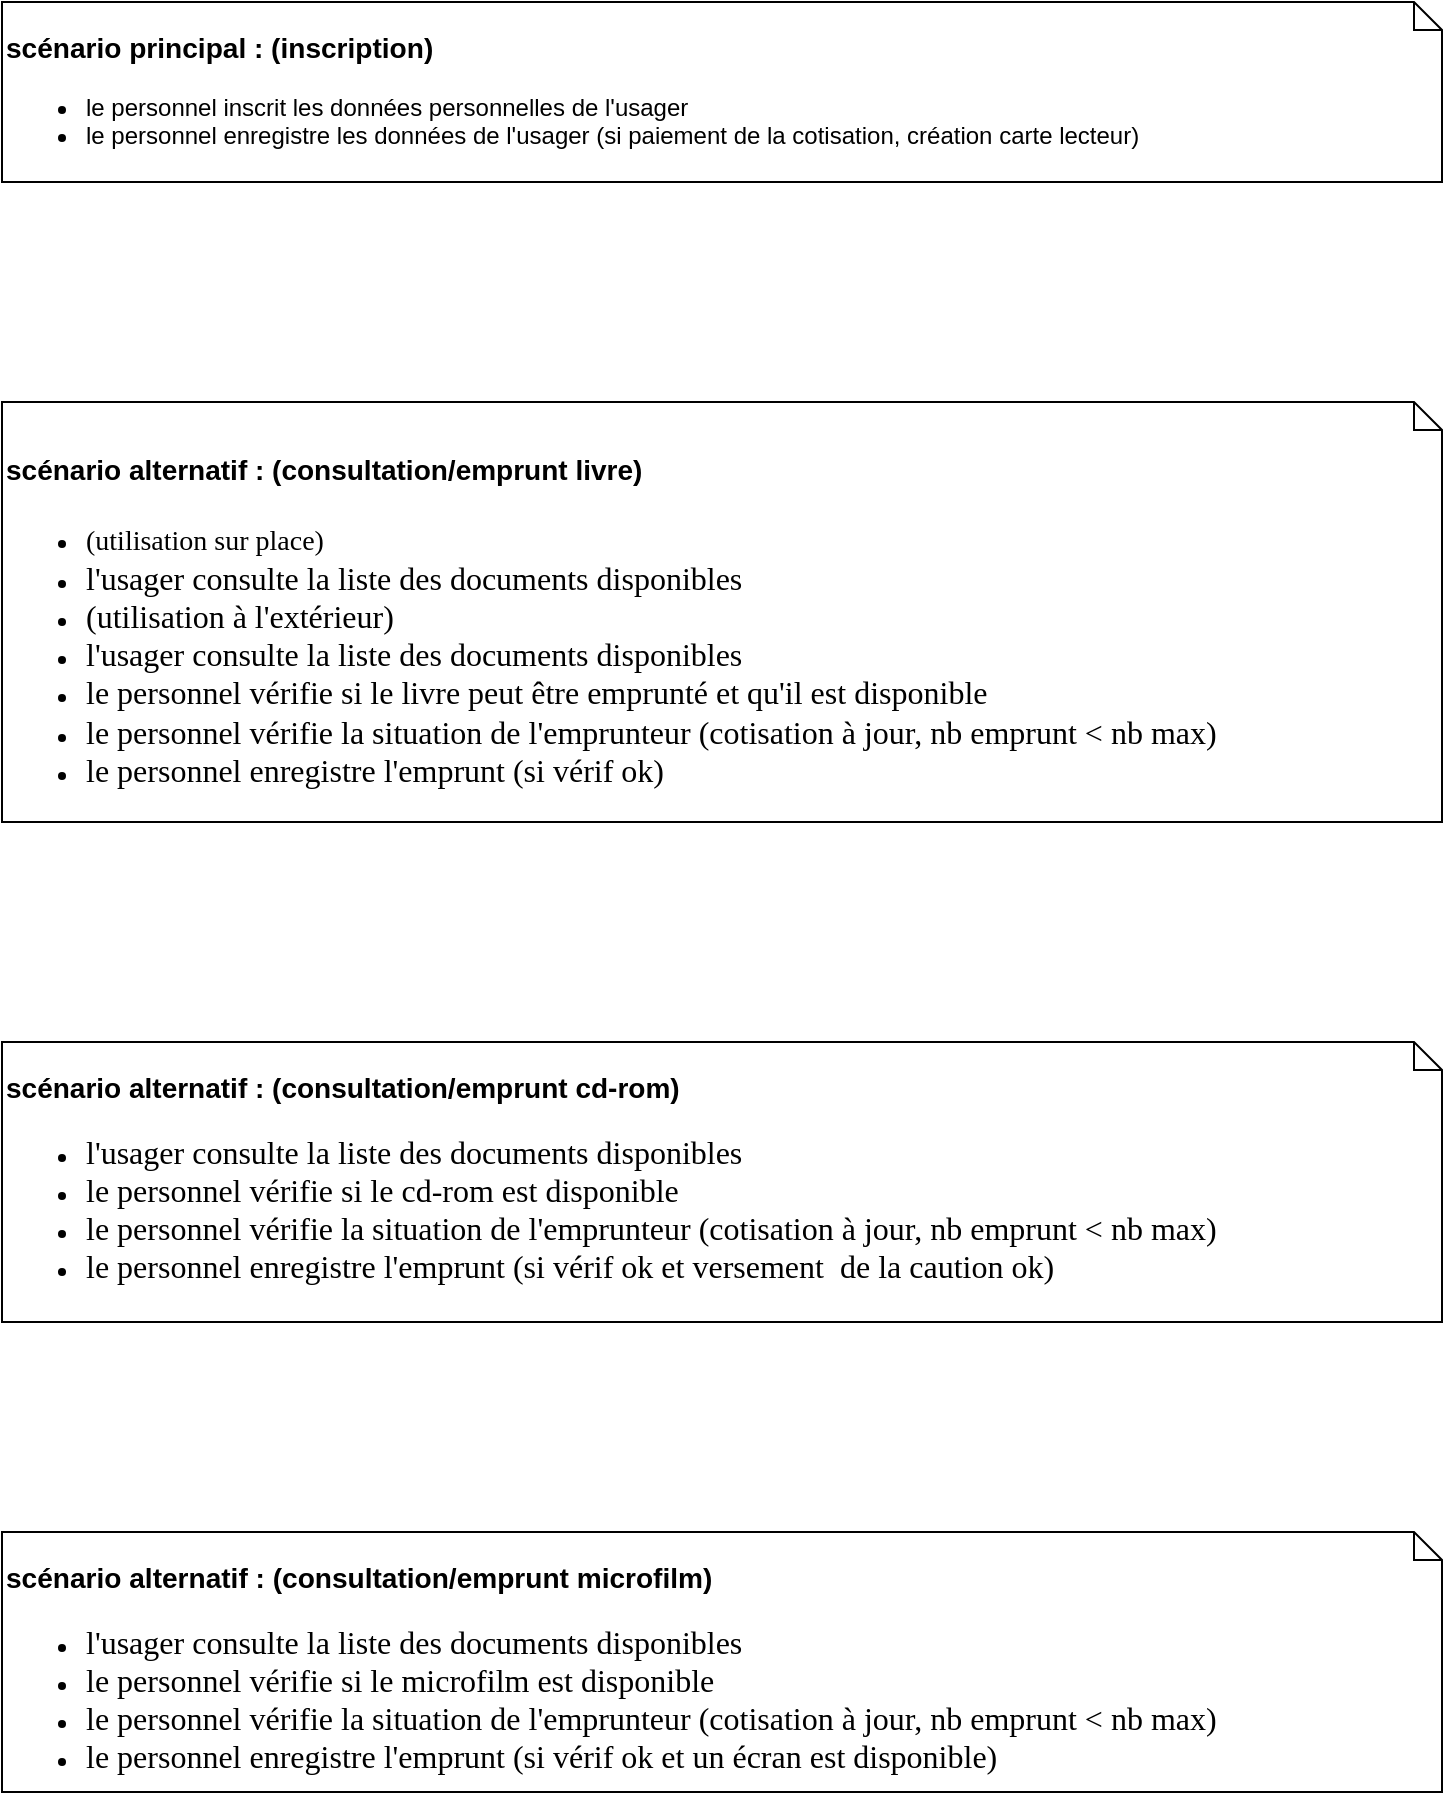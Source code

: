 <mxfile pages="1" version="11.1.5" type="device"><diagram id="DXdFw8CHWw1ZZ9PCxrUY" name="Page-1"><mxGraphModel dx="1422" dy="764" grid="1" gridSize="10" guides="1" tooltips="1" connect="1" arrows="1" fold="1" page="1" pageScale="1" pageWidth="827" pageHeight="1169" math="0" shadow="0"><root><mxCell id="0"/><mxCell id="1" parent="0"/><mxCell id="Ys3EznjGzAxbUQVgnz6Y-1" value="&lt;h1&gt;&lt;font style=&quot;font-size: 14px&quot;&gt;scénario alternatif : (consultation/emprunt livre)&lt;/font&gt;&lt;/h1&gt;&lt;div&gt;&lt;ul&gt;&lt;li&gt;&lt;font style=&quot;font-size: 14px&quot; face=&quot;Georgia&quot;&gt;(utilisation sur place)&lt;/font&gt;&lt;/li&gt;&lt;li&gt;&lt;span&gt;&lt;font face=&quot;Georgia&quot; size=&quot;3&quot;&gt;l'usager consulte la liste des documents disponibles&lt;/font&gt;&lt;/span&gt;&lt;/li&gt;&lt;li&gt;&lt;span&gt;&lt;font face=&quot;Georgia&quot; size=&quot;3&quot;&gt;(utilisation à l'extérieur)&lt;/font&gt;&lt;/span&gt;&lt;/li&gt;&lt;li&gt;&lt;span&gt;&lt;font face=&quot;Georgia&quot; size=&quot;3&quot;&gt;l'usager consulte la liste des documents disponibles&lt;/font&gt;&lt;/span&gt;&lt;/li&gt;&lt;li&gt;&lt;span&gt;&lt;font face=&quot;Georgia&quot; size=&quot;3&quot;&gt;le personnel vérifie si le livre peut être emprunté et qu'il est disponible&lt;/font&gt;&lt;/span&gt;&lt;/li&gt;&lt;li&gt;&lt;span&gt;&lt;font face=&quot;Georgia&quot; size=&quot;3&quot;&gt;le personnel vérifie la situation de l'emprunteur (cotisation à jour, nb emprunt &amp;lt; nb max)&lt;/font&gt;&lt;/span&gt;&lt;/li&gt;&lt;li&gt;&lt;span&gt;&lt;font face=&quot;Georgia&quot; size=&quot;3&quot;&gt;le personnel enregistre l'emprunt (si vérif ok)&lt;/font&gt;&lt;/span&gt;&lt;/li&gt;&lt;/ul&gt;&lt;/div&gt;" style="shape=note;whiteSpace=wrap;html=1;size=14;verticalAlign=top;align=left;spacingTop=-6;" parent="1" vertex="1"><mxGeometry x="40" y="320" width="720" height="210" as="geometry"/></mxCell><mxCell id="Ys3EznjGzAxbUQVgnz6Y-3" value="&lt;h3&gt;&lt;span&gt;&lt;font style=&quot;font-size: 14px&quot;&gt;scénario alternatif : (consultation/emprunt cd-rom)&lt;/font&gt;&lt;/span&gt;&amp;nbsp;&lt;/h3&gt;&lt;div&gt;&lt;ul&gt;&lt;li&gt;&lt;font face=&quot;Georgia&quot; size=&quot;3&quot;&gt;l'usager consulte la liste des documents disponibles&lt;/font&gt;&lt;/li&gt;&lt;li&gt;&lt;font face=&quot;Georgia&quot; size=&quot;3&quot;&gt;le personnel vérifie si le cd-rom est disponible&lt;/font&gt;&lt;/li&gt;&lt;li&gt;&lt;font face=&quot;Georgia&quot; size=&quot;3&quot;&gt;le personnel vérifie la situation de l'emprunteur (cotisation à jour, nb emprunt &amp;lt; nb max)&lt;br&gt;&lt;/font&gt;&lt;/li&gt;&lt;li&gt;&lt;font face=&quot;Georgia&quot; size=&quot;3&quot;&gt;le personnel enregistre l'emprunt (si vérif ok et versement&amp;nbsp; de la caution ok)&lt;/font&gt;&lt;/li&gt;&lt;/ul&gt;&lt;/div&gt;" style="shape=note;whiteSpace=wrap;html=1;size=14;verticalAlign=top;align=left;spacingTop=-6;" parent="1" vertex="1"><mxGeometry x="40" y="640" width="720" height="140" as="geometry"/></mxCell><mxCell id="eeZYm0PTILpsXzUaFut4-2" value="&lt;h3&gt;scénario principal : (inscription)&lt;/h3&gt;&lt;div&gt;&lt;ul&gt;&lt;li&gt;le personnel inscrit les données personnelles de l'usager&lt;/li&gt;&lt;li&gt;le personnel enregistre les données de l'usager (si paiement de la cotisation, création carte lecteur)&lt;/li&gt;&lt;/ul&gt;&lt;/div&gt;" style="shape=note;whiteSpace=wrap;html=1;size=14;verticalAlign=top;align=left;spacingTop=-6;" vertex="1" parent="1"><mxGeometry x="40" y="120" width="720" height="90" as="geometry"/></mxCell><mxCell id="eeZYm0PTILpsXzUaFut4-3" value="&lt;h3&gt;scénario alternatif : (consultation/emprunt microfilm)&lt;/h3&gt;&lt;div&gt;&lt;ul&gt;&lt;li&gt;&lt;font face=&quot;Georgia&quot; size=&quot;3&quot;&gt;l'usager consulte la liste des documents disponibles&lt;/font&gt;&lt;/li&gt;&lt;li&gt;&lt;font face=&quot;Georgia&quot; size=&quot;3&quot;&gt;le personnel vérifie si le microfilm est disponible&lt;/font&gt;&lt;/li&gt;&lt;li&gt;&lt;span style=&quot;font-family: &amp;#34;georgia&amp;#34; ; font-size: medium&quot;&gt;le personnel vérifie la situation de l'emprunteur (cotisation à jour, nb emprunt &amp;lt; nb max)&lt;/span&gt;&lt;/li&gt;&lt;li&gt;&lt;font face=&quot;Georgia&quot; size=&quot;3&quot;&gt;le personnel enregistre l'emprunt (si vérif ok et un écran est disponible)&lt;/font&gt;&lt;/li&gt;&lt;/ul&gt;&lt;/div&gt;" style="shape=note;whiteSpace=wrap;html=1;size=14;verticalAlign=top;align=left;spacingTop=-6;" vertex="1" parent="1"><mxGeometry x="40" y="885" width="720" height="130" as="geometry"/></mxCell></root></mxGraphModel></diagram></mxfile>